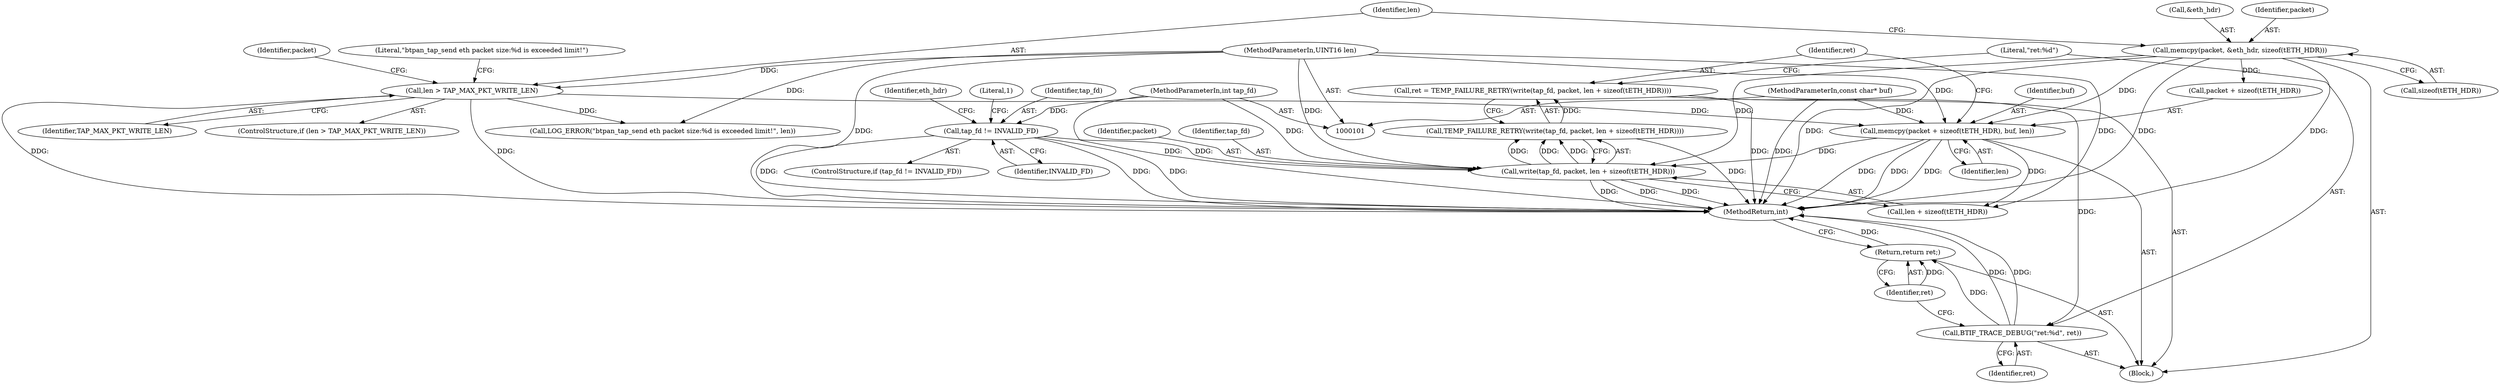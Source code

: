 digraph "0_Android_472271b153c5dc53c28beac55480a8d8434b2d5c_23@integer" {
"1000167" [label="(Call,ret = TEMP_FAILURE_RETRY(write(tap_fd, packet, len + sizeof(tETH_HDR))))"];
"1000169" [label="(Call,TEMP_FAILURE_RETRY(write(tap_fd, packet, len + sizeof(tETH_HDR))))"];
"1000170" [label="(Call,write(tap_fd, packet, len + sizeof(tETH_HDR)))"];
"1000116" [label="(Call,tap_fd != INVALID_FD)"];
"1000102" [label="(MethodParameterIn,int tap_fd)"];
"1000142" [label="(Call,memcpy(packet, &eth_hdr, sizeof(tETH_HDR)))"];
"1000159" [label="(Call,memcpy(packet + sizeof(tETH_HDR), buf, len))"];
"1000106" [label="(MethodParameterIn,const char* buf)"];
"1000149" [label="(Call,len > TAP_MAX_PKT_WRITE_LEN)"];
"1000107" [label="(MethodParameterIn,UINT16 len)"];
"1000177" [label="(Call,BTIF_TRACE_DEBUG(\"ret:%d\", ret))"];
"1000180" [label="(Return,return ret;)"];
"1000160" [label="(Call,packet + sizeof(tETH_HDR))"];
"1000153" [label="(Call,LOG_ERROR(\"btpan_tap_send eth packet size:%d is exceeded limit!\", len))"];
"1000185" [label="(MethodReturn,int)"];
"1000151" [label="(Identifier,TAP_MAX_PKT_WRITE_LEN)"];
"1000124" [label="(Identifier,eth_hdr)"];
"1000179" [label="(Identifier,ret)"];
"1000148" [label="(ControlStructure,if (len > TAP_MAX_PKT_WRITE_LEN))"];
"1000107" [label="(MethodParameterIn,UINT16 len)"];
"1000172" [label="(Identifier,packet)"];
"1000178" [label="(Literal,\"ret:%d\")"];
"1000177" [label="(Call,BTIF_TRACE_DEBUG(\"ret:%d\", ret))"];
"1000106" [label="(MethodParameterIn,const char* buf)"];
"1000146" [label="(Call,sizeof(tETH_HDR))"];
"1000168" [label="(Identifier,ret)"];
"1000115" [label="(ControlStructure,if (tap_fd != INVALID_FD))"];
"1000164" [label="(Identifier,buf)"];
"1000180" [label="(Return,return ret;)"];
"1000171" [label="(Identifier,tap_fd)"];
"1000169" [label="(Call,TEMP_FAILURE_RETRY(write(tap_fd, packet, len + sizeof(tETH_HDR))))"];
"1000116" [label="(Call,tap_fd != INVALID_FD)"];
"1000161" [label="(Identifier,packet)"];
"1000118" [label="(Identifier,INVALID_FD)"];
"1000150" [label="(Identifier,len)"];
"1000102" [label="(MethodParameterIn,int tap_fd)"];
"1000181" [label="(Identifier,ret)"];
"1000119" [label="(Block,)"];
"1000144" [label="(Call,&eth_hdr)"];
"1000184" [label="(Literal,1)"];
"1000142" [label="(Call,memcpy(packet, &eth_hdr, sizeof(tETH_HDR)))"];
"1000159" [label="(Call,memcpy(packet + sizeof(tETH_HDR), buf, len))"];
"1000117" [label="(Identifier,tap_fd)"];
"1000149" [label="(Call,len > TAP_MAX_PKT_WRITE_LEN)"];
"1000154" [label="(Literal,\"btpan_tap_send eth packet size:%d is exceeded limit!\")"];
"1000165" [label="(Identifier,len)"];
"1000143" [label="(Identifier,packet)"];
"1000170" [label="(Call,write(tap_fd, packet, len + sizeof(tETH_HDR)))"];
"1000173" [label="(Call,len + sizeof(tETH_HDR))"];
"1000167" [label="(Call,ret = TEMP_FAILURE_RETRY(write(tap_fd, packet, len + sizeof(tETH_HDR))))"];
"1000167" -> "1000119"  [label="AST: "];
"1000167" -> "1000169"  [label="CFG: "];
"1000168" -> "1000167"  [label="AST: "];
"1000169" -> "1000167"  [label="AST: "];
"1000178" -> "1000167"  [label="CFG: "];
"1000167" -> "1000185"  [label="DDG: "];
"1000169" -> "1000167"  [label="DDG: "];
"1000167" -> "1000177"  [label="DDG: "];
"1000169" -> "1000170"  [label="CFG: "];
"1000170" -> "1000169"  [label="AST: "];
"1000169" -> "1000185"  [label="DDG: "];
"1000170" -> "1000169"  [label="DDG: "];
"1000170" -> "1000169"  [label="DDG: "];
"1000170" -> "1000169"  [label="DDG: "];
"1000170" -> "1000173"  [label="CFG: "];
"1000171" -> "1000170"  [label="AST: "];
"1000172" -> "1000170"  [label="AST: "];
"1000173" -> "1000170"  [label="AST: "];
"1000170" -> "1000185"  [label="DDG: "];
"1000170" -> "1000185"  [label="DDG: "];
"1000170" -> "1000185"  [label="DDG: "];
"1000116" -> "1000170"  [label="DDG: "];
"1000102" -> "1000170"  [label="DDG: "];
"1000142" -> "1000170"  [label="DDG: "];
"1000159" -> "1000170"  [label="DDG: "];
"1000107" -> "1000170"  [label="DDG: "];
"1000116" -> "1000115"  [label="AST: "];
"1000116" -> "1000118"  [label="CFG: "];
"1000117" -> "1000116"  [label="AST: "];
"1000118" -> "1000116"  [label="AST: "];
"1000124" -> "1000116"  [label="CFG: "];
"1000184" -> "1000116"  [label="CFG: "];
"1000116" -> "1000185"  [label="DDG: "];
"1000116" -> "1000185"  [label="DDG: "];
"1000116" -> "1000185"  [label="DDG: "];
"1000102" -> "1000116"  [label="DDG: "];
"1000102" -> "1000101"  [label="AST: "];
"1000102" -> "1000185"  [label="DDG: "];
"1000142" -> "1000119"  [label="AST: "];
"1000142" -> "1000146"  [label="CFG: "];
"1000143" -> "1000142"  [label="AST: "];
"1000144" -> "1000142"  [label="AST: "];
"1000146" -> "1000142"  [label="AST: "];
"1000150" -> "1000142"  [label="CFG: "];
"1000142" -> "1000185"  [label="DDG: "];
"1000142" -> "1000185"  [label="DDG: "];
"1000142" -> "1000185"  [label="DDG: "];
"1000142" -> "1000159"  [label="DDG: "];
"1000142" -> "1000160"  [label="DDG: "];
"1000159" -> "1000119"  [label="AST: "];
"1000159" -> "1000165"  [label="CFG: "];
"1000160" -> "1000159"  [label="AST: "];
"1000164" -> "1000159"  [label="AST: "];
"1000165" -> "1000159"  [label="AST: "];
"1000168" -> "1000159"  [label="CFG: "];
"1000159" -> "1000185"  [label="DDG: "];
"1000159" -> "1000185"  [label="DDG: "];
"1000159" -> "1000185"  [label="DDG: "];
"1000106" -> "1000159"  [label="DDG: "];
"1000149" -> "1000159"  [label="DDG: "];
"1000107" -> "1000159"  [label="DDG: "];
"1000159" -> "1000173"  [label="DDG: "];
"1000106" -> "1000101"  [label="AST: "];
"1000106" -> "1000185"  [label="DDG: "];
"1000149" -> "1000148"  [label="AST: "];
"1000149" -> "1000151"  [label="CFG: "];
"1000150" -> "1000149"  [label="AST: "];
"1000151" -> "1000149"  [label="AST: "];
"1000154" -> "1000149"  [label="CFG: "];
"1000161" -> "1000149"  [label="CFG: "];
"1000149" -> "1000185"  [label="DDG: "];
"1000149" -> "1000185"  [label="DDG: "];
"1000107" -> "1000149"  [label="DDG: "];
"1000149" -> "1000153"  [label="DDG: "];
"1000107" -> "1000101"  [label="AST: "];
"1000107" -> "1000185"  [label="DDG: "];
"1000107" -> "1000153"  [label="DDG: "];
"1000107" -> "1000173"  [label="DDG: "];
"1000177" -> "1000119"  [label="AST: "];
"1000177" -> "1000179"  [label="CFG: "];
"1000178" -> "1000177"  [label="AST: "];
"1000179" -> "1000177"  [label="AST: "];
"1000181" -> "1000177"  [label="CFG: "];
"1000177" -> "1000185"  [label="DDG: "];
"1000177" -> "1000185"  [label="DDG: "];
"1000177" -> "1000180"  [label="DDG: "];
"1000180" -> "1000119"  [label="AST: "];
"1000180" -> "1000181"  [label="CFG: "];
"1000181" -> "1000180"  [label="AST: "];
"1000185" -> "1000180"  [label="CFG: "];
"1000180" -> "1000185"  [label="DDG: "];
"1000181" -> "1000180"  [label="DDG: "];
}

